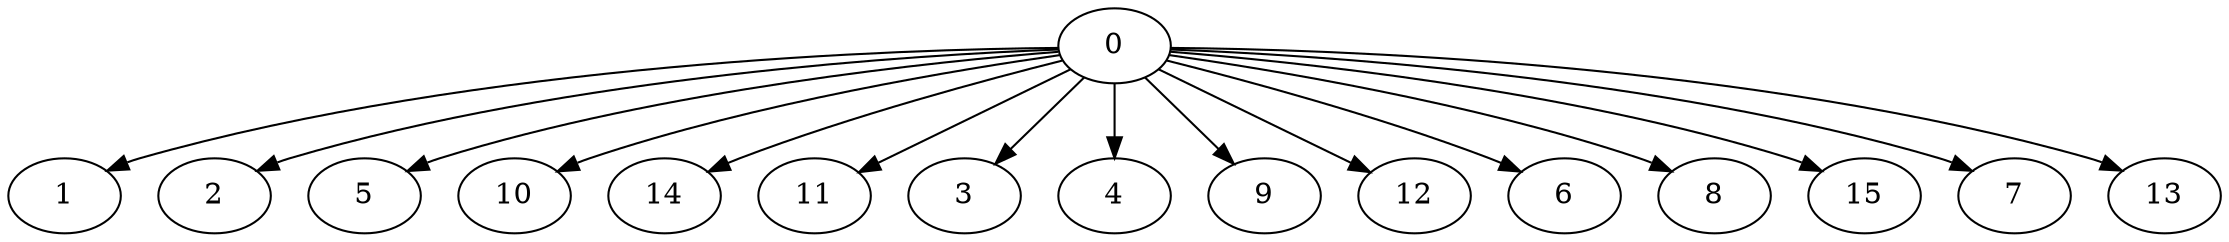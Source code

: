 digraph "Fork_Nodes_16_CCR_0.98_WeightType_Random#1" {
	graph ["Duplicate states"=0,
		GraphType=Fork,
		"Max states in OPEN"=0,
		Modes="120000ms; topo-ordered tasks, ; Pruning: task equivalence, fixed order ready list, ; F-value: ; Optimisation: best schedule length (\
SL) optimisation on equal, ",
		NumberOfTasks=16,
		"Pruned using list schedule length"=2662,
		"States removed from OPEN"=0,
		TargetSystem="Homogeneous-2",
		"Time to schedule (ms)"=205,
		"Total idle time"=4,
		"Total schedule length"=49,
		"Total sequential time"=93,
		"Total states created"=5326
	];
	0	["Finish time"=2,
		Processor=0,
		"Start time"=0,
		Weight=2];
	1	["Finish time"=11,
		Processor=0,
		"Start time"=2,
		Weight=9];
	0 -> 1	[Weight=4];
	2	["Finish time"=13,
		Processor=1,
		"Start time"=4,
		Weight=9];
	0 -> 2	[Weight=2];
	5	["Finish time"=20,
		Processor=0,
		"Start time"=11,
		Weight=9];
	0 -> 5	[Weight=4];
	10	["Finish time"=22,
		Processor=1,
		"Start time"=13,
		Weight=9];
	0 -> 10	[Weight=8];
	14	["Finish time"=29,
		Processor=0,
		"Start time"=20,
		Weight=9];
	0 -> 14	[Weight=5];
	11	["Finish time"=30,
		Processor=1,
		"Start time"=22,
		Weight=8];
	0 -> 11	[Weight=4];
	3	["Finish time"=36,
		Processor=0,
		"Start time"=29,
		Weight=7];
	0 -> 3	[Weight=7];
	4	["Finish time"=36,
		Processor=1,
		"Start time"=30,
		Weight=6];
	0 -> 4	[Weight=10];
	9	["Finish time"=42,
		Processor=0,
		"Start time"=36,
		Weight=6];
	0 -> 9	[Weight=8];
	12	["Finish time"=41,
		Processor=1,
		"Start time"=36,
		Weight=5];
	0 -> 12	[Weight=9];
	6	["Finish time"=45,
		Processor=1,
		"Start time"=41,
		Weight=4];
	0 -> 6	[Weight=5];
	8	["Finish time"=45,
		Processor=0,
		"Start time"=42,
		Weight=3];
	0 -> 8	[Weight=5];
	15	["Finish time"=48,
		Processor=0,
		"Start time"=45,
		Weight=3];
	0 -> 15	[Weight=8];
	7	["Finish time"=47,
		Processor=1,
		"Start time"=45,
		Weight=2];
	0 -> 7	[Weight=3];
	13	["Finish time"=49,
		Processor=1,
		"Start time"=47,
		Weight=2];
	0 -> 13	[Weight=9];
}
